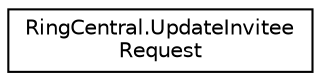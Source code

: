 digraph "Graphical Class Hierarchy"
{
 // LATEX_PDF_SIZE
  edge [fontname="Helvetica",fontsize="10",labelfontname="Helvetica",labelfontsize="10"];
  node [fontname="Helvetica",fontsize="10",shape=record];
  rankdir="LR";
  Node0 [label="RingCentral.UpdateInvitee\lRequest",height=0.2,width=0.4,color="black", fillcolor="white", style="filled",URL="$classRingCentral_1_1UpdateInviteeRequest.html",tooltip="The attribute declaration to indicate webinar session participant/invitee role"];
}
